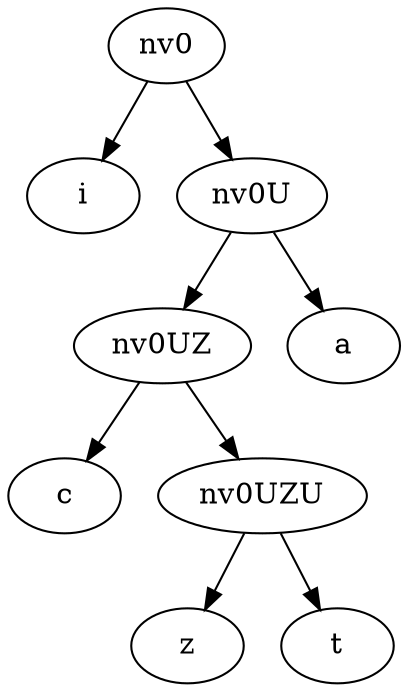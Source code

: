 digraph G {
nv0 -> i
nv0 -> nv0U
nv0U -> nv0UZ
nv0UZ -> c
nv0UZ -> nv0UZU
nv0UZU -> z
nv0UZU -> t
nv0U -> a
}
